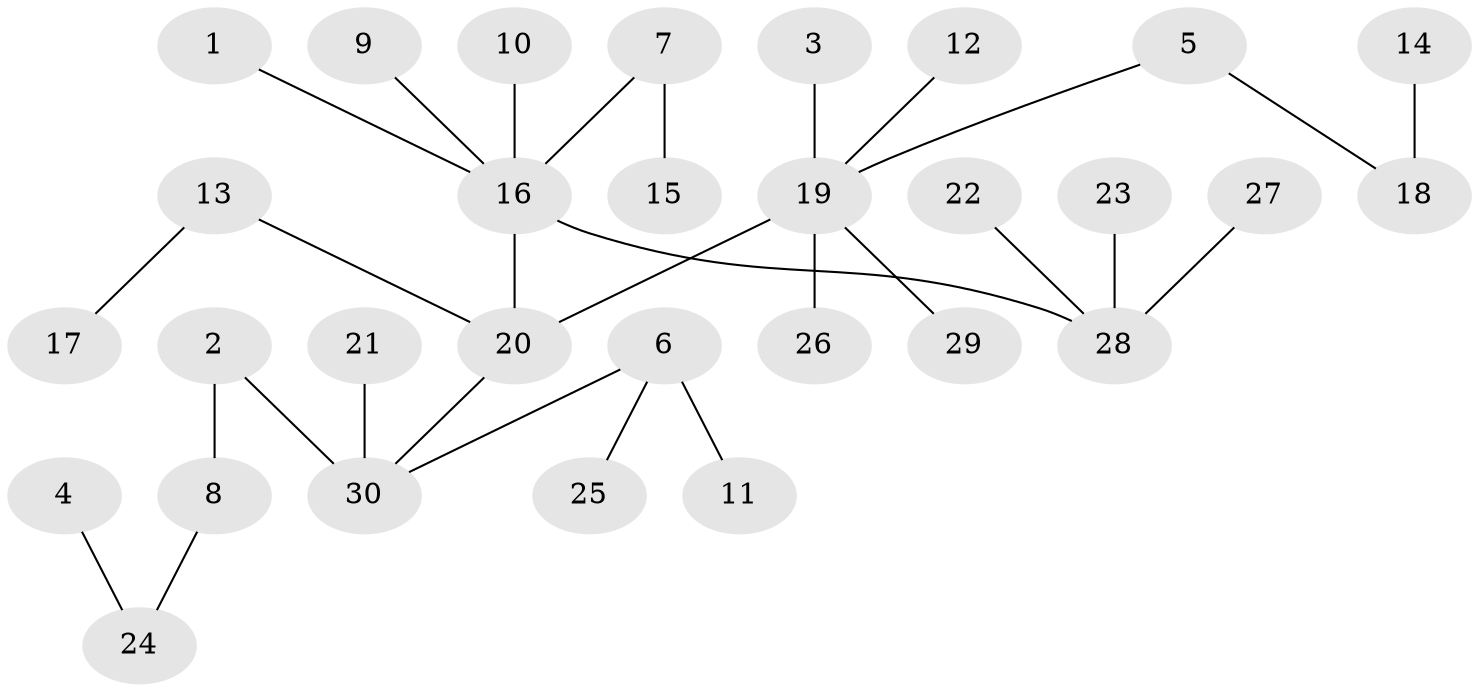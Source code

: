// original degree distribution, {5: 0.02912621359223301, 9: 0.019417475728155338, 6: 0.009708737864077669, 4: 0.05825242718446602, 1: 0.5242718446601942, 7: 0.009708737864077669, 2: 0.27184466019417475, 3: 0.07766990291262135}
// Generated by graph-tools (version 1.1) at 2025/37/03/04/25 23:37:18]
// undirected, 30 vertices, 29 edges
graph export_dot {
  node [color=gray90,style=filled];
  1;
  2;
  3;
  4;
  5;
  6;
  7;
  8;
  9;
  10;
  11;
  12;
  13;
  14;
  15;
  16;
  17;
  18;
  19;
  20;
  21;
  22;
  23;
  24;
  25;
  26;
  27;
  28;
  29;
  30;
  1 -- 16 [weight=1.0];
  2 -- 8 [weight=1.0];
  2 -- 30 [weight=1.0];
  3 -- 19 [weight=1.0];
  4 -- 24 [weight=1.0];
  5 -- 18 [weight=1.0];
  5 -- 19 [weight=1.0];
  6 -- 11 [weight=1.0];
  6 -- 25 [weight=1.0];
  6 -- 30 [weight=1.0];
  7 -- 15 [weight=1.0];
  7 -- 16 [weight=1.0];
  8 -- 24 [weight=1.0];
  9 -- 16 [weight=1.0];
  10 -- 16 [weight=1.0];
  12 -- 19 [weight=1.0];
  13 -- 17 [weight=1.0];
  13 -- 20 [weight=1.0];
  14 -- 18 [weight=1.0];
  16 -- 20 [weight=1.0];
  16 -- 28 [weight=1.0];
  19 -- 20 [weight=1.0];
  19 -- 26 [weight=1.0];
  19 -- 29 [weight=1.0];
  20 -- 30 [weight=1.0];
  21 -- 30 [weight=1.0];
  22 -- 28 [weight=1.0];
  23 -- 28 [weight=1.0];
  27 -- 28 [weight=1.0];
}
